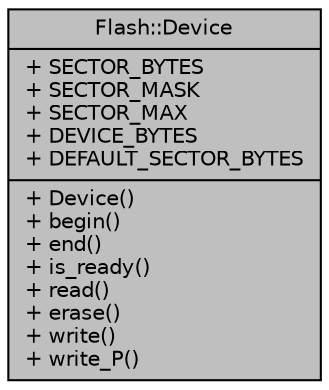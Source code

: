 digraph "Flash::Device"
{
  edge [fontname="Helvetica",fontsize="10",labelfontname="Helvetica",labelfontsize="10"];
  node [fontname="Helvetica",fontsize="10",shape=record];
  Node1 [label="{Flash::Device\n|+ SECTOR_BYTES\l+ SECTOR_MASK\l+ SECTOR_MAX\l+ DEVICE_BYTES\l+ DEFAULT_SECTOR_BYTES\l|+ Device()\l+ begin()\l+ end()\l+ is_ready()\l+ read()\l+ erase()\l+ write()\l+ write_P()\l}",height=0.2,width=0.4,color="black", fillcolor="grey75", style="filled", fontcolor="black"];
}
